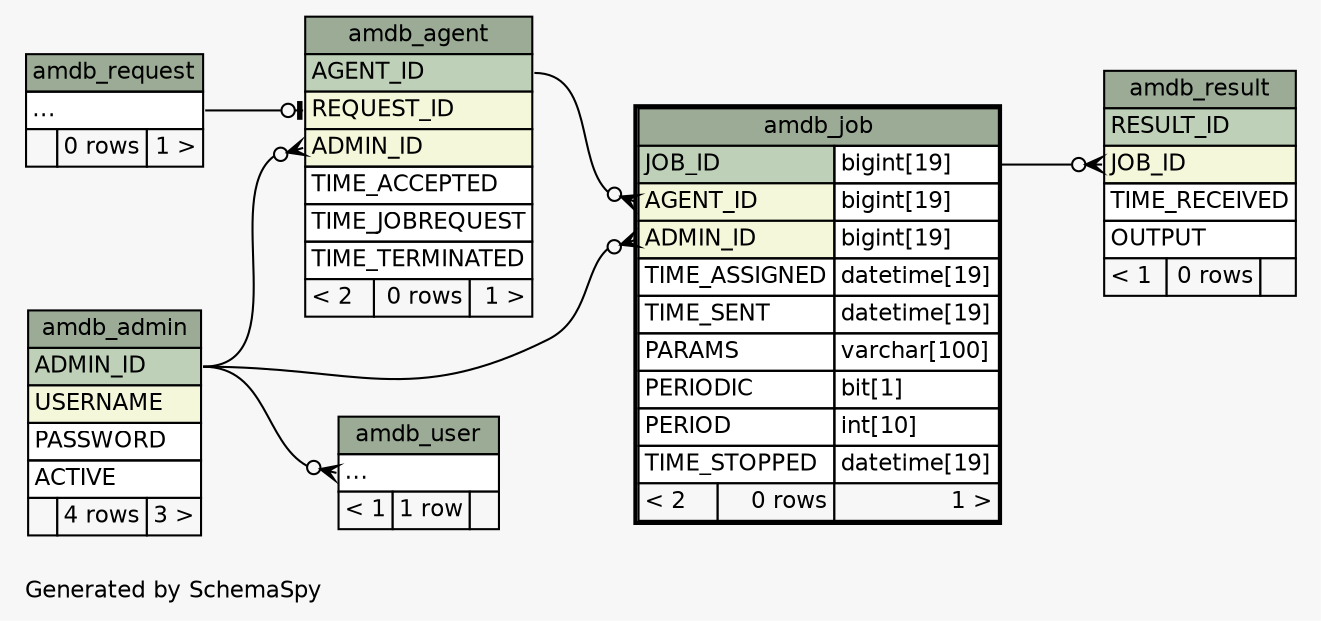 // dot 2.38.0 on Linux 4.0.5-gentoo
// SchemaSpy rev 590
digraph "twoDegreesRelationshipsDiagram" {
  graph [
    rankdir="RL"
    bgcolor="#f7f7f7"
    label="\nGenerated by SchemaSpy"
    labeljust="l"
    nodesep="0.18"
    ranksep="0.46"
    fontname="Helvetica"
    fontsize="11"
  ];
  node [
    fontname="Helvetica"
    fontsize="11"
    shape="plaintext"
  ];
  edge [
    arrowsize="0.8"
  ];
  "amdb_agent":"ADMIN_ID":w -> "amdb_admin":"ADMIN_ID":e [arrowhead=none dir=back arrowtail=crowodot];
  "amdb_agent":"REQUEST_ID":w -> "amdb_request":"elipses":e [arrowhead=none dir=back arrowtail=teeodot];
  "amdb_job":"ADMIN_ID":w -> "amdb_admin":"ADMIN_ID":e [arrowhead=none dir=back arrowtail=crowodot];
  "amdb_job":"AGENT_ID":w -> "amdb_agent":"AGENT_ID":e [arrowhead=none dir=back arrowtail=crowodot];
  "amdb_result":"JOB_ID":w -> "amdb_job":"JOB_ID.type":e [arrowhead=none dir=back arrowtail=crowodot];
  "amdb_user":"elipses":w -> "amdb_admin":"ADMIN_ID":e [arrowhead=none dir=back arrowtail=crowodot];
  "amdb_admin" [
    label=<
    <TABLE BORDER="0" CELLBORDER="1" CELLSPACING="0" BGCOLOR="#ffffff">
      <TR><TD COLSPAN="3" BGCOLOR="#9bab96" ALIGN="CENTER">amdb_admin</TD></TR>
      <TR><TD PORT="ADMIN_ID" COLSPAN="3" BGCOLOR="#bed1b8" ALIGN="LEFT">ADMIN_ID</TD></TR>
      <TR><TD PORT="USERNAME" COLSPAN="3" BGCOLOR="#f4f7da" ALIGN="LEFT">USERNAME</TD></TR>
      <TR><TD PORT="PASSWORD" COLSPAN="3" ALIGN="LEFT">PASSWORD</TD></TR>
      <TR><TD PORT="ACTIVE" COLSPAN="3" ALIGN="LEFT">ACTIVE</TD></TR>
      <TR><TD ALIGN="LEFT" BGCOLOR="#f7f7f7">  </TD><TD ALIGN="RIGHT" BGCOLOR="#f7f7f7">4 rows</TD><TD ALIGN="RIGHT" BGCOLOR="#f7f7f7">3 &gt;</TD></TR>
    </TABLE>>
    URL="amdb_admin.html"
    tooltip="amdb_admin"
  ];
  "amdb_agent" [
    label=<
    <TABLE BORDER="0" CELLBORDER="1" CELLSPACING="0" BGCOLOR="#ffffff">
      <TR><TD COLSPAN="3" BGCOLOR="#9bab96" ALIGN="CENTER">amdb_agent</TD></TR>
      <TR><TD PORT="AGENT_ID" COLSPAN="3" BGCOLOR="#bed1b8" ALIGN="LEFT">AGENT_ID</TD></TR>
      <TR><TD PORT="REQUEST_ID" COLSPAN="3" BGCOLOR="#f4f7da" ALIGN="LEFT">REQUEST_ID</TD></TR>
      <TR><TD PORT="ADMIN_ID" COLSPAN="3" BGCOLOR="#f4f7da" ALIGN="LEFT">ADMIN_ID</TD></TR>
      <TR><TD PORT="TIME_ACCEPTED" COLSPAN="3" ALIGN="LEFT">TIME_ACCEPTED</TD></TR>
      <TR><TD PORT="TIME_JOBREQUEST" COLSPAN="3" ALIGN="LEFT">TIME_JOBREQUEST</TD></TR>
      <TR><TD PORT="TIME_TERMINATED" COLSPAN="3" ALIGN="LEFT">TIME_TERMINATED</TD></TR>
      <TR><TD ALIGN="LEFT" BGCOLOR="#f7f7f7">&lt; 2</TD><TD ALIGN="RIGHT" BGCOLOR="#f7f7f7">0 rows</TD><TD ALIGN="RIGHT" BGCOLOR="#f7f7f7">1 &gt;</TD></TR>
    </TABLE>>
    URL="amdb_agent.html"
    tooltip="amdb_agent"
  ];
  "amdb_job" [
    label=<
    <TABLE BORDER="2" CELLBORDER="1" CELLSPACING="0" BGCOLOR="#ffffff">
      <TR><TD COLSPAN="3" BGCOLOR="#9bab96" ALIGN="CENTER">amdb_job</TD></TR>
      <TR><TD PORT="JOB_ID" COLSPAN="2" BGCOLOR="#bed1b8" ALIGN="LEFT">JOB_ID</TD><TD PORT="JOB_ID.type" ALIGN="LEFT">bigint[19]</TD></TR>
      <TR><TD PORT="AGENT_ID" COLSPAN="2" BGCOLOR="#f4f7da" ALIGN="LEFT">AGENT_ID</TD><TD PORT="AGENT_ID.type" ALIGN="LEFT">bigint[19]</TD></TR>
      <TR><TD PORT="ADMIN_ID" COLSPAN="2" BGCOLOR="#f4f7da" ALIGN="LEFT">ADMIN_ID</TD><TD PORT="ADMIN_ID.type" ALIGN="LEFT">bigint[19]</TD></TR>
      <TR><TD PORT="TIME_ASSIGNED" COLSPAN="2" ALIGN="LEFT">TIME_ASSIGNED</TD><TD PORT="TIME_ASSIGNED.type" ALIGN="LEFT">datetime[19]</TD></TR>
      <TR><TD PORT="TIME_SENT" COLSPAN="2" ALIGN="LEFT">TIME_SENT</TD><TD PORT="TIME_SENT.type" ALIGN="LEFT">datetime[19]</TD></TR>
      <TR><TD PORT="PARAMS" COLSPAN="2" ALIGN="LEFT">PARAMS</TD><TD PORT="PARAMS.type" ALIGN="LEFT">varchar[100]</TD></TR>
      <TR><TD PORT="PERIODIC" COLSPAN="2" ALIGN="LEFT">PERIODIC</TD><TD PORT="PERIODIC.type" ALIGN="LEFT">bit[1]</TD></TR>
      <TR><TD PORT="PERIOD" COLSPAN="2" ALIGN="LEFT">PERIOD</TD><TD PORT="PERIOD.type" ALIGN="LEFT">int[10]</TD></TR>
      <TR><TD PORT="TIME_STOPPED" COLSPAN="2" ALIGN="LEFT">TIME_STOPPED</TD><TD PORT="TIME_STOPPED.type" ALIGN="LEFT">datetime[19]</TD></TR>
      <TR><TD ALIGN="LEFT" BGCOLOR="#f7f7f7">&lt; 2</TD><TD ALIGN="RIGHT" BGCOLOR="#f7f7f7">0 rows</TD><TD ALIGN="RIGHT" BGCOLOR="#f7f7f7">1 &gt;</TD></TR>
    </TABLE>>
    URL="amdb_job.html"
    tooltip="amdb_job"
  ];
  "amdb_request" [
    label=<
    <TABLE BORDER="0" CELLBORDER="1" CELLSPACING="0" BGCOLOR="#ffffff">
      <TR><TD COLSPAN="3" BGCOLOR="#9bab96" ALIGN="CENTER">amdb_request</TD></TR>
      <TR><TD PORT="elipses" COLSPAN="3" ALIGN="LEFT">...</TD></TR>
      <TR><TD ALIGN="LEFT" BGCOLOR="#f7f7f7">  </TD><TD ALIGN="RIGHT" BGCOLOR="#f7f7f7">0 rows</TD><TD ALIGN="RIGHT" BGCOLOR="#f7f7f7">1 &gt;</TD></TR>
    </TABLE>>
    URL="amdb_request.html"
    tooltip="amdb_request"
  ];
  "amdb_result" [
    label=<
    <TABLE BORDER="0" CELLBORDER="1" CELLSPACING="0" BGCOLOR="#ffffff">
      <TR><TD COLSPAN="3" BGCOLOR="#9bab96" ALIGN="CENTER">amdb_result</TD></TR>
      <TR><TD PORT="RESULT_ID" COLSPAN="3" BGCOLOR="#bed1b8" ALIGN="LEFT">RESULT_ID</TD></TR>
      <TR><TD PORT="JOB_ID" COLSPAN="3" BGCOLOR="#f4f7da" ALIGN="LEFT">JOB_ID</TD></TR>
      <TR><TD PORT="TIME_RECEIVED" COLSPAN="3" ALIGN="LEFT">TIME_RECEIVED</TD></TR>
      <TR><TD PORT="OUTPUT" COLSPAN="3" ALIGN="LEFT">OUTPUT</TD></TR>
      <TR><TD ALIGN="LEFT" BGCOLOR="#f7f7f7">&lt; 1</TD><TD ALIGN="RIGHT" BGCOLOR="#f7f7f7">0 rows</TD><TD ALIGN="RIGHT" BGCOLOR="#f7f7f7">  </TD></TR>
    </TABLE>>
    URL="amdb_result.html"
    tooltip="amdb_result"
  ];
  "amdb_user" [
    label=<
    <TABLE BORDER="0" CELLBORDER="1" CELLSPACING="0" BGCOLOR="#ffffff">
      <TR><TD COLSPAN="3" BGCOLOR="#9bab96" ALIGN="CENTER">amdb_user</TD></TR>
      <TR><TD PORT="elipses" COLSPAN="3" ALIGN="LEFT">...</TD></TR>
      <TR><TD ALIGN="LEFT" BGCOLOR="#f7f7f7">&lt; 1</TD><TD ALIGN="RIGHT" BGCOLOR="#f7f7f7">1 row</TD><TD ALIGN="RIGHT" BGCOLOR="#f7f7f7">  </TD></TR>
    </TABLE>>
    URL="amdb_user.html"
    tooltip="amdb_user"
  ];
}
